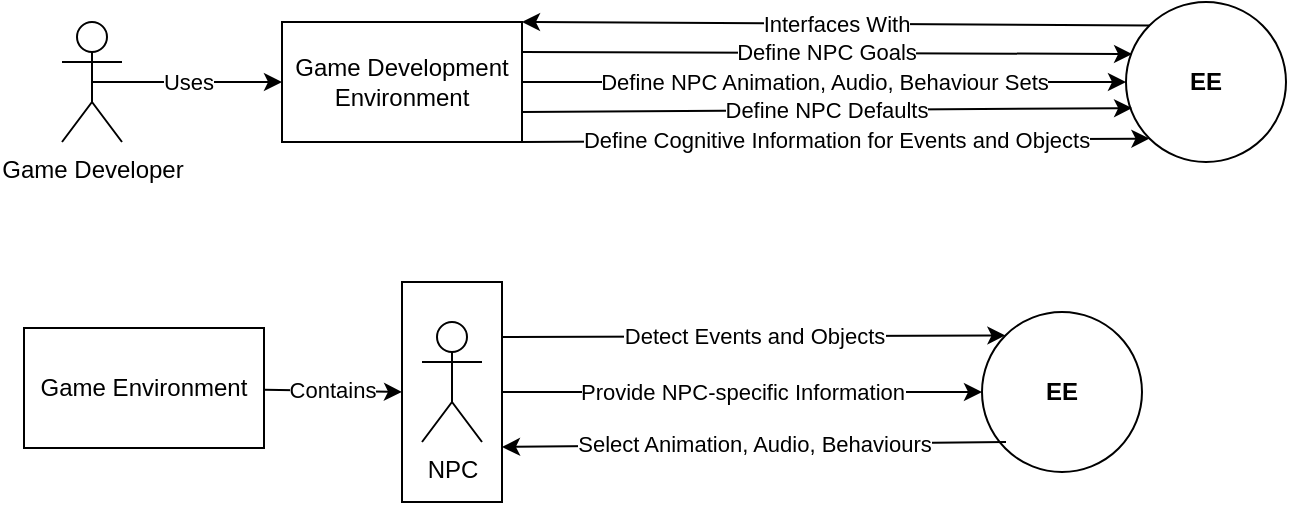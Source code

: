 <mxfile version="13.6.6" type="device"><diagram id="RFNIGn3OnIlp8E3x-Kw2" name="Page-1"><mxGraphModel dx="1360" dy="802" grid="1" gridSize="10" guides="1" tooltips="1" connect="1" arrows="1" fold="1" page="1" pageScale="1" pageWidth="826" pageHeight="1169" math="0" shadow="0"><root><mxCell id="0"/><mxCell id="1" parent="0"/><mxCell id="wnVHkhcFJnkPvNX_V-JR-2" value="" style="rounded=0;whiteSpace=wrap;html=1;" vertex="1" parent="1"><mxGeometry x="270" y="420" width="50" height="110" as="geometry"/></mxCell><mxCell id="9lQQybsELhkBs0jtIOmb-1" value="&lt;b&gt;EE&lt;/b&gt;" style="ellipse;whiteSpace=wrap;html=1;aspect=fixed;" parent="1" vertex="1"><mxGeometry x="632" y="280" width="80" height="80" as="geometry"/></mxCell><mxCell id="9lQQybsELhkBs0jtIOmb-3" value="Interfaces With" style="rounded=0;orthogonalLoop=1;jettySize=auto;html=1;exitX=0;exitY=0;exitDx=0;exitDy=0;entryX=1;entryY=0;entryDx=0;entryDy=0;" parent="1" source="9lQQybsELhkBs0jtIOmb-1" target="9lQQybsELhkBs0jtIOmb-2" edge="1"><mxGeometry relative="1" as="geometry"><mxPoint x="370" y="360" as="targetPoint"/></mxGeometry></mxCell><mxCell id="9lQQybsELhkBs0jtIOmb-23" value="Define NPC Goals" style="edgeStyle=none;rounded=0;orthogonalLoop=1;jettySize=auto;html=1;exitX=1;exitY=0.25;exitDx=0;exitDy=0;entryX=0.038;entryY=0.325;entryDx=0;entryDy=0;entryPerimeter=0;" parent="1" source="9lQQybsELhkBs0jtIOmb-2" target="9lQQybsELhkBs0jtIOmb-1" edge="1"><mxGeometry relative="1" as="geometry"/></mxCell><mxCell id="9lQQybsELhkBs0jtIOmb-24" value="Define NPC Animation, Audio, Behaviour Sets" style="edgeStyle=none;rounded=0;orthogonalLoop=1;jettySize=auto;html=1;exitX=1;exitY=0.5;exitDx=0;exitDy=0;entryX=0;entryY=0.5;entryDx=0;entryDy=0;" parent="1" source="9lQQybsELhkBs0jtIOmb-2" target="9lQQybsELhkBs0jtIOmb-1" edge="1"><mxGeometry relative="1" as="geometry"/></mxCell><mxCell id="9lQQybsELhkBs0jtIOmb-25" value="Define Cognitive Information for Events and Objects" style="edgeStyle=none;rounded=0;orthogonalLoop=1;jettySize=auto;html=1;exitX=1;exitY=1;exitDx=0;exitDy=0;entryX=0;entryY=1;entryDx=0;entryDy=0;" parent="1" source="9lQQybsELhkBs0jtIOmb-2" target="9lQQybsELhkBs0jtIOmb-1" edge="1"><mxGeometry relative="1" as="geometry"><mxPoint x="590" y="350" as="targetPoint"/></mxGeometry></mxCell><mxCell id="9lQQybsELhkBs0jtIOmb-26" value="Define NPC Defaults" style="edgeStyle=none;rounded=0;orthogonalLoop=1;jettySize=auto;html=1;exitX=1;exitY=0.75;exitDx=0;exitDy=0;entryX=0.038;entryY=0.663;entryDx=0;entryDy=0;entryPerimeter=0;" parent="1" source="9lQQybsELhkBs0jtIOmb-2" target="9lQQybsELhkBs0jtIOmb-1" edge="1"><mxGeometry relative="1" as="geometry"><mxPoint x="630" y="335" as="targetPoint"/></mxGeometry></mxCell><mxCell id="9lQQybsELhkBs0jtIOmb-2" value="Game Development Environment" style="rounded=0;whiteSpace=wrap;html=1;" parent="1" vertex="1"><mxGeometry x="210" y="290" width="120" height="60" as="geometry"/></mxCell><mxCell id="9lQQybsELhkBs0jtIOmb-7" value="Uses" style="edgeStyle=none;rounded=0;orthogonalLoop=1;jettySize=auto;html=1;entryX=0;entryY=0.5;entryDx=0;entryDy=0;exitX=0.5;exitY=0.5;exitDx=0;exitDy=0;exitPerimeter=0;" parent="1" source="9lQQybsELhkBs0jtIOmb-5" target="9lQQybsELhkBs0jtIOmb-2" edge="1"><mxGeometry relative="1" as="geometry"><mxPoint x="140" y="320" as="sourcePoint"/><mxPoint x="270" y="250" as="targetPoint"/></mxGeometry></mxCell><mxCell id="9lQQybsELhkBs0jtIOmb-5" value="Game Developer" style="shape=umlActor;verticalLabelPosition=bottom;labelBackgroundColor=#ffffff;verticalAlign=top;html=1;" parent="1" vertex="1"><mxGeometry x="100" y="290" width="30" height="60" as="geometry"/></mxCell><mxCell id="9lQQybsELhkBs0jtIOmb-15" value="&lt;b&gt;EE&lt;/b&gt;" style="ellipse;whiteSpace=wrap;html=1;aspect=fixed;" parent="1" vertex="1"><mxGeometry x="560" y="435" width="80" height="80" as="geometry"/></mxCell><mxCell id="9lQQybsELhkBs0jtIOmb-20" value="Contains" style="edgeStyle=none;rounded=0;orthogonalLoop=1;jettySize=auto;html=1;entryX=0;entryY=0.5;entryDx=0;entryDy=0;" parent="1" source="9lQQybsELhkBs0jtIOmb-17" target="wnVHkhcFJnkPvNX_V-JR-2" edge="1"><mxGeometry relative="1" as="geometry"><mxPoint x="250" y="470" as="targetPoint"/></mxGeometry></mxCell><mxCell id="9lQQybsELhkBs0jtIOmb-17" value="Game Environment" style="rounded=0;whiteSpace=wrap;html=1;" parent="1" vertex="1"><mxGeometry x="81" y="443" width="120" height="60" as="geometry"/></mxCell><mxCell id="9lQQybsELhkBs0jtIOmb-21" value="Detect Events&amp;nbsp;and Objects" style="edgeStyle=none;rounded=0;orthogonalLoop=1;jettySize=auto;html=1;entryX=0;entryY=0;entryDx=0;entryDy=0;exitX=1;exitY=0.25;exitDx=0;exitDy=0;" parent="1" source="wnVHkhcFJnkPvNX_V-JR-2" target="9lQQybsELhkBs0jtIOmb-15" edge="1"><mxGeometry relative="1" as="geometry"><mxPoint x="350" y="453" as="sourcePoint"/><mxPoint x="560" y="453" as="targetPoint"/></mxGeometry></mxCell><mxCell id="wnVHkhcFJnkPvNX_V-JR-1" value="Provide NPC-specific Information" style="edgeStyle=orthogonalEdgeStyle;rounded=0;orthogonalLoop=1;jettySize=auto;html=1;entryX=0;entryY=0.5;entryDx=0;entryDy=0;exitX=1;exitY=0.5;exitDx=0;exitDy=0;" edge="1" parent="1" source="wnVHkhcFJnkPvNX_V-JR-2" target="9lQQybsELhkBs0jtIOmb-15"><mxGeometry relative="1" as="geometry"><mxPoint x="330" y="470" as="sourcePoint"/></mxGeometry></mxCell><mxCell id="9lQQybsELhkBs0jtIOmb-19" value="NPC" style="shape=umlActor;verticalLabelPosition=bottom;labelBackgroundColor=#ffffff;verticalAlign=top;html=1;outlineConnect=0;" parent="1" vertex="1"><mxGeometry x="280" y="440" width="30" height="60" as="geometry"/></mxCell><mxCell id="9lQQybsELhkBs0jtIOmb-22" value="Select Animation, Audio, Behaviours" style="edgeStyle=none;rounded=0;orthogonalLoop=1;jettySize=auto;html=1;entryX=1;entryY=0.75;entryDx=0;entryDy=0;" parent="1" edge="1" target="wnVHkhcFJnkPvNX_V-JR-2"><mxGeometry relative="1" as="geometry"><mxPoint x="572" y="500" as="sourcePoint"/><mxPoint x="296" y="484" as="targetPoint"/></mxGeometry></mxCell></root></mxGraphModel></diagram></mxfile>
